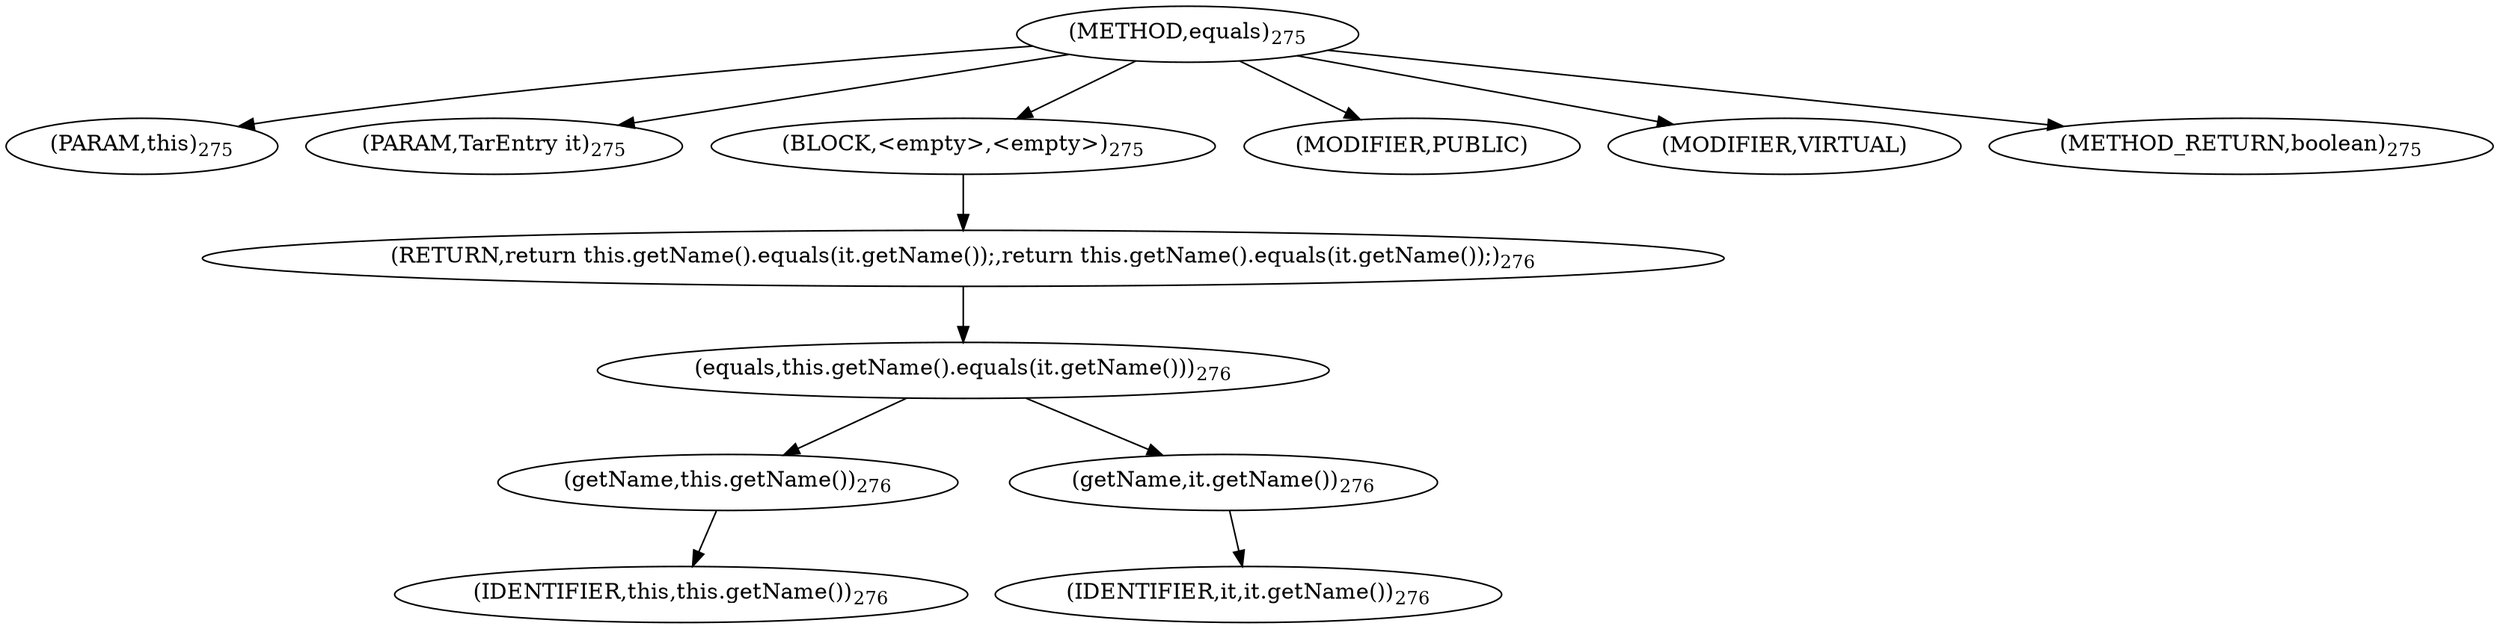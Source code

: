 digraph "equals" {  
"626" [label = <(METHOD,equals)<SUB>275</SUB>> ]
"54" [label = <(PARAM,this)<SUB>275</SUB>> ]
"627" [label = <(PARAM,TarEntry it)<SUB>275</SUB>> ]
"628" [label = <(BLOCK,&lt;empty&gt;,&lt;empty&gt;)<SUB>275</SUB>> ]
"629" [label = <(RETURN,return this.getName().equals(it.getName());,return this.getName().equals(it.getName());)<SUB>276</SUB>> ]
"630" [label = <(equals,this.getName().equals(it.getName()))<SUB>276</SUB>> ]
"631" [label = <(getName,this.getName())<SUB>276</SUB>> ]
"53" [label = <(IDENTIFIER,this,this.getName())<SUB>276</SUB>> ]
"632" [label = <(getName,it.getName())<SUB>276</SUB>> ]
"633" [label = <(IDENTIFIER,it,it.getName())<SUB>276</SUB>> ]
"634" [label = <(MODIFIER,PUBLIC)> ]
"635" [label = <(MODIFIER,VIRTUAL)> ]
"636" [label = <(METHOD_RETURN,boolean)<SUB>275</SUB>> ]
  "626" -> "54" 
  "626" -> "627" 
  "626" -> "628" 
  "626" -> "634" 
  "626" -> "635" 
  "626" -> "636" 
  "628" -> "629" 
  "629" -> "630" 
  "630" -> "631" 
  "630" -> "632" 
  "631" -> "53" 
  "632" -> "633" 
}
